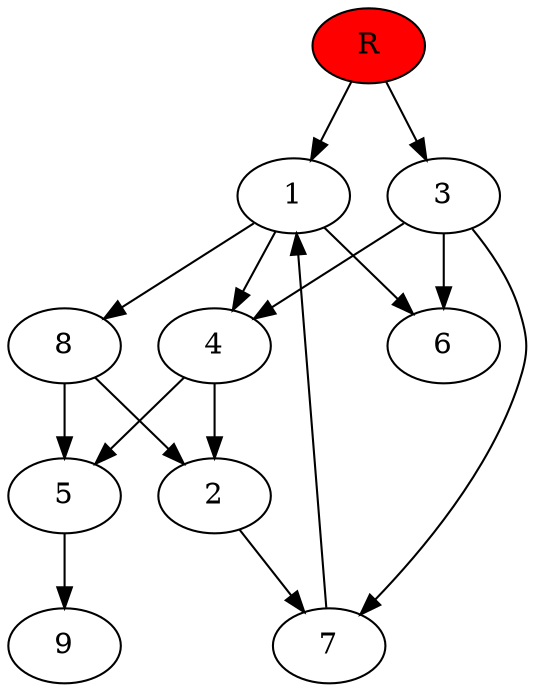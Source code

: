 digraph prb58298 {
	1
	2
	3
	4
	5
	6
	7
	8
	R [fillcolor="#ff0000" style=filled]
	1 -> 4
	1 -> 6
	1 -> 8
	2 -> 7
	3 -> 4
	3 -> 6
	3 -> 7
	4 -> 2
	4 -> 5
	5 -> 9
	7 -> 1
	8 -> 2
	8 -> 5
	R -> 1
	R -> 3
}
